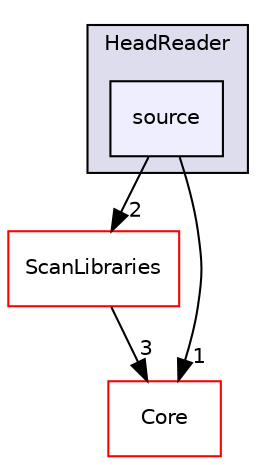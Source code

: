 digraph "source" {
  compound=true
  node [ fontsize="10", fontname="Helvetica"];
  edge [ labelfontsize="10", labelfontname="Helvetica"];
  subgraph clusterdir_ff67438094587cb15a475f760f0aae43 {
    graph [ bgcolor="#ddddee", pencolor="black", label="HeadReader" fontname="Helvetica", fontsize="10", URL="dir_ff67438094587cb15a475f760f0aae43.html"]
  dir_689e00a60b0cc52866cae60499644e6d [shape=box, label="source", style="filled", fillcolor="#eeeeff", pencolor="black", URL="dir_689e00a60b0cc52866cae60499644e6d.html"];
  }
  dir_d1f3dbe10f157d97e145494b8a91d73e [shape=box label="ScanLibraries" fillcolor="white" style="filled" color="red" URL="dir_d1f3dbe10f157d97e145494b8a91d73e.html"];
  dir_c6310732a22f63c0c2fc5595561e68f1 [shape=box label="Core" fillcolor="white" style="filled" color="red" URL="dir_c6310732a22f63c0c2fc5595561e68f1.html"];
  dir_d1f3dbe10f157d97e145494b8a91d73e->dir_c6310732a22f63c0c2fc5595561e68f1 [headlabel="3", labeldistance=1.5 headhref="dir_000060_000022.html"];
  dir_689e00a60b0cc52866cae60499644e6d->dir_d1f3dbe10f157d97e145494b8a91d73e [headlabel="2", labeldistance=1.5 headhref="dir_000041_000060.html"];
  dir_689e00a60b0cc52866cae60499644e6d->dir_c6310732a22f63c0c2fc5595561e68f1 [headlabel="1", labeldistance=1.5 headhref="dir_000041_000022.html"];
}
